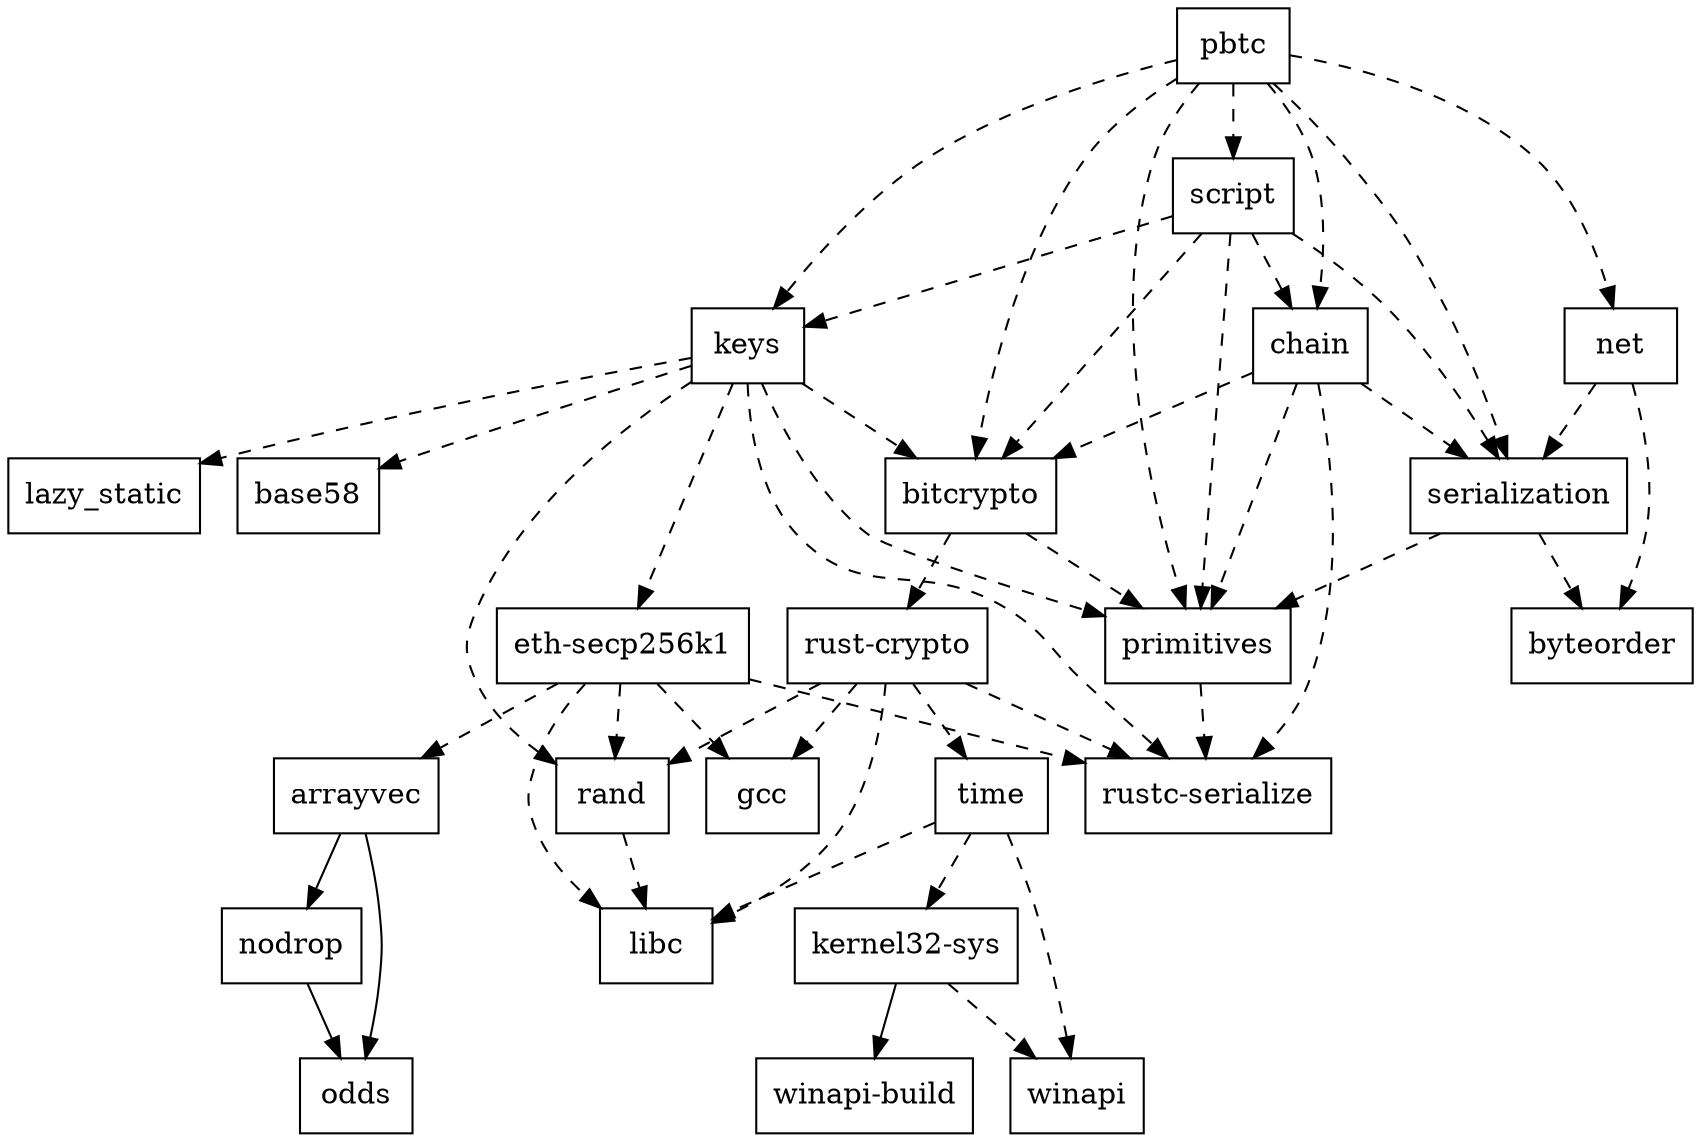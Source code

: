 digraph dependencies {
	N0[label="pbtc",shape=box];
	N1[label="bitcrypto",shape=box];
	N2[label="chain",shape=box];
	N3[label="keys",shape=box];
	N4[label="net",shape=box];
	N5[label="primitives",shape=box];
	N6[label="script",shape=box];
	N7[label="serialization",shape=box];
	N8[label="arrayvec",shape=box];
	N9[label="nodrop",shape=box];
	N10[label="odds",shape=box];
	N11[label="base58",shape=box];
	N12[label="rust-crypto",shape=box];
	N13[label="byteorder",shape=box];
	N14[label="rustc-serialize",shape=box];
	N15[label="eth-secp256k1",shape=box];
	N16[label="gcc",shape=box];
	N17[label="libc",shape=box];
	N18[label="rand",shape=box];
	N19[label="kernel32-sys",shape=box];
	N20[label="winapi",shape=box];
	N21[label="winapi-build",shape=box];
	N22[label="lazy_static",shape=box];
	N23[label="time",shape=box];
	N0 -> N1[label="",style=dashed];
	N0 -> N2[label="",style=dashed];
	N0 -> N3[label="",style=dashed];
	N0 -> N4[label="",style=dashed];
	N0 -> N5[label="",style=dashed];
	N0 -> N6[label="",style=dashed];
	N0 -> N7[label="",style=dashed];
	N1 -> N5[label="",style=dashed];
	N1 -> N12[label="",style=dashed];
	N2 -> N1[label="",style=dashed];
	N2 -> N5[label="",style=dashed];
	N2 -> N7[label="",style=dashed];
	N2 -> N14[label="",style=dashed];
	N3 -> N1[label="",style=dashed];
	N3 -> N5[label="",style=dashed];
	N3 -> N11[label="",style=dashed];
	N3 -> N14[label="",style=dashed];
	N3 -> N15[label="",style=dashed];
	N3 -> N18[label="",style=dashed];
	N3 -> N22[label="",style=dashed];
	N4 -> N7[label="",style=dashed];
	N4 -> N13[label="",style=dashed];
	N5 -> N14[label="",style=dashed];
	N6 -> N1[label="",style=dashed];
	N6 -> N2[label="",style=dashed];
	N6 -> N3[label="",style=dashed];
	N6 -> N5[label="",style=dashed];
	N6 -> N7[label="",style=dashed];
	N7 -> N5[label="",style=dashed];
	N7 -> N13[label="",style=dashed];
	N8 -> N9[label=""];
	N8 -> N10[label=""];
	N9 -> N10[label=""];
	N12 -> N14[label="",style=dashed];
	N12 -> N16[label="",style=dashed];
	N12 -> N17[label="",style=dashed];
	N12 -> N18[label="",style=dashed];
	N12 -> N23[label="",style=dashed];
	N15 -> N8[label="",style=dashed];
	N15 -> N14[label="",style=dashed];
	N15 -> N16[label="",style=dashed];
	N15 -> N17[label="",style=dashed];
	N15 -> N18[label="",style=dashed];
	N18 -> N17[label="",style=dashed];
	N19 -> N20[label="",style=dashed];
	N19 -> N21[label=""];
	N23 -> N17[label="",style=dashed];
	N23 -> N19[label="",style=dashed];
	N23 -> N20[label="",style=dashed];
}
